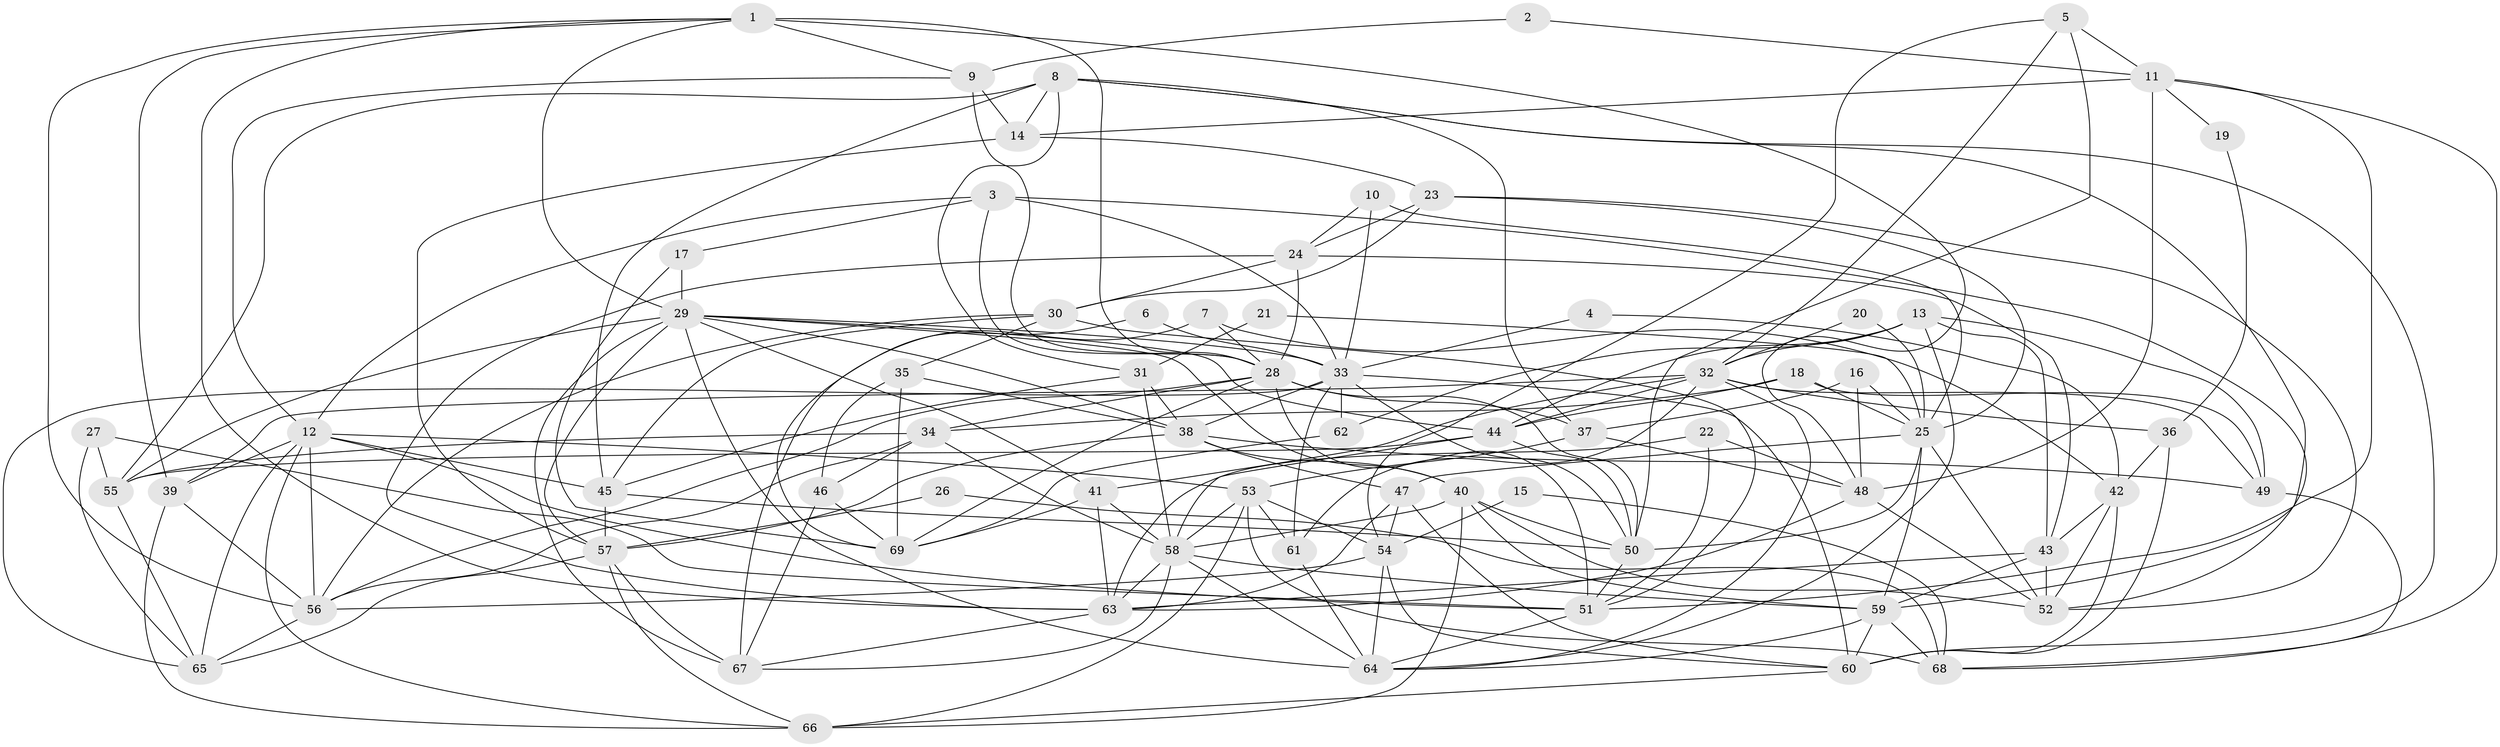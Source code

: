 // original degree distribution, {4: 0.2318840579710145, 3: 0.2463768115942029, 5: 0.2246376811594203, 6: 0.07971014492753623, 2: 0.16666666666666666, 9: 0.007246376811594203, 8: 0.028985507246376812, 7: 0.014492753623188406}
// Generated by graph-tools (version 1.1) at 2025/26/03/09/25 03:26:21]
// undirected, 69 vertices, 199 edges
graph export_dot {
graph [start="1"]
  node [color=gray90,style=filled];
  1;
  2;
  3;
  4;
  5;
  6;
  7;
  8;
  9;
  10;
  11;
  12;
  13;
  14;
  15;
  16;
  17;
  18;
  19;
  20;
  21;
  22;
  23;
  24;
  25;
  26;
  27;
  28;
  29;
  30;
  31;
  32;
  33;
  34;
  35;
  36;
  37;
  38;
  39;
  40;
  41;
  42;
  43;
  44;
  45;
  46;
  47;
  48;
  49;
  50;
  51;
  52;
  53;
  54;
  55;
  56;
  57;
  58;
  59;
  60;
  61;
  62;
  63;
  64;
  65;
  66;
  67;
  68;
  69;
  1 -- 9 [weight=1.0];
  1 -- 28 [weight=2.0];
  1 -- 29 [weight=1.0];
  1 -- 39 [weight=1.0];
  1 -- 48 [weight=1.0];
  1 -- 56 [weight=1.0];
  1 -- 63 [weight=1.0];
  2 -- 9 [weight=1.0];
  2 -- 11 [weight=1.0];
  3 -- 12 [weight=1.0];
  3 -- 17 [weight=1.0];
  3 -- 28 [weight=1.0];
  3 -- 33 [weight=1.0];
  3 -- 52 [weight=1.0];
  4 -- 33 [weight=1.0];
  4 -- 42 [weight=1.0];
  5 -- 11 [weight=1.0];
  5 -- 32 [weight=1.0];
  5 -- 50 [weight=1.0];
  5 -- 54 [weight=1.0];
  6 -- 33 [weight=1.0];
  6 -- 69 [weight=1.0];
  7 -- 28 [weight=1.0];
  7 -- 42 [weight=1.0];
  7 -- 67 [weight=1.0];
  8 -- 14 [weight=1.0];
  8 -- 31 [weight=1.0];
  8 -- 37 [weight=1.0];
  8 -- 45 [weight=1.0];
  8 -- 55 [weight=1.0];
  8 -- 59 [weight=1.0];
  8 -- 60 [weight=1.0];
  9 -- 12 [weight=1.0];
  9 -- 14 [weight=1.0];
  9 -- 28 [weight=1.0];
  10 -- 24 [weight=1.0];
  10 -- 25 [weight=1.0];
  10 -- 33 [weight=2.0];
  11 -- 14 [weight=1.0];
  11 -- 19 [weight=1.0];
  11 -- 48 [weight=1.0];
  11 -- 51 [weight=1.0];
  11 -- 68 [weight=1.0];
  12 -- 39 [weight=1.0];
  12 -- 45 [weight=1.0];
  12 -- 51 [weight=1.0];
  12 -- 53 [weight=1.0];
  12 -- 56 [weight=1.0];
  12 -- 65 [weight=1.0];
  12 -- 66 [weight=1.0];
  13 -- 32 [weight=1.0];
  13 -- 43 [weight=1.0];
  13 -- 44 [weight=1.0];
  13 -- 49 [weight=1.0];
  13 -- 62 [weight=1.0];
  13 -- 64 [weight=1.0];
  14 -- 23 [weight=1.0];
  14 -- 57 [weight=1.0];
  15 -- 54 [weight=1.0];
  15 -- 68 [weight=1.0];
  16 -- 25 [weight=1.0];
  16 -- 37 [weight=1.0];
  16 -- 48 [weight=1.0];
  17 -- 29 [weight=1.0];
  17 -- 69 [weight=1.0];
  18 -- 25 [weight=1.0];
  18 -- 34 [weight=1.0];
  18 -- 44 [weight=1.0];
  18 -- 49 [weight=1.0];
  19 -- 36 [weight=1.0];
  20 -- 25 [weight=1.0];
  20 -- 32 [weight=1.0];
  21 -- 25 [weight=1.0];
  21 -- 31 [weight=1.0];
  22 -- 48 [weight=1.0];
  22 -- 51 [weight=1.0];
  22 -- 63 [weight=1.0];
  23 -- 24 [weight=1.0];
  23 -- 25 [weight=1.0];
  23 -- 30 [weight=1.0];
  23 -- 52 [weight=1.0];
  24 -- 28 [weight=1.0];
  24 -- 30 [weight=1.0];
  24 -- 43 [weight=1.0];
  24 -- 63 [weight=1.0];
  25 -- 47 [weight=1.0];
  25 -- 50 [weight=1.0];
  25 -- 52 [weight=1.0];
  25 -- 59 [weight=1.0];
  26 -- 57 [weight=1.0];
  26 -- 68 [weight=1.0];
  27 -- 51 [weight=1.0];
  27 -- 55 [weight=1.0];
  27 -- 65 [weight=1.0];
  28 -- 34 [weight=1.0];
  28 -- 37 [weight=1.0];
  28 -- 50 [weight=1.0];
  28 -- 51 [weight=2.0];
  28 -- 56 [weight=1.0];
  28 -- 69 [weight=1.0];
  29 -- 33 [weight=1.0];
  29 -- 38 [weight=1.0];
  29 -- 40 [weight=1.0];
  29 -- 41 [weight=1.0];
  29 -- 44 [weight=1.0];
  29 -- 55 [weight=1.0];
  29 -- 57 [weight=1.0];
  29 -- 64 [weight=1.0];
  29 -- 67 [weight=1.0];
  30 -- 35 [weight=1.0];
  30 -- 45 [weight=2.0];
  30 -- 51 [weight=1.0];
  30 -- 56 [weight=1.0];
  31 -- 38 [weight=1.0];
  31 -- 45 [weight=1.0];
  31 -- 58 [weight=1.0];
  32 -- 36 [weight=1.0];
  32 -- 39 [weight=1.0];
  32 -- 41 [weight=1.0];
  32 -- 44 [weight=1.0];
  32 -- 49 [weight=1.0];
  32 -- 61 [weight=1.0];
  32 -- 64 [weight=1.0];
  33 -- 38 [weight=1.0];
  33 -- 50 [weight=1.0];
  33 -- 60 [weight=1.0];
  33 -- 61 [weight=1.0];
  33 -- 62 [weight=1.0];
  33 -- 65 [weight=1.0];
  34 -- 46 [weight=1.0];
  34 -- 55 [weight=1.0];
  34 -- 56 [weight=1.0];
  34 -- 58 [weight=1.0];
  35 -- 38 [weight=1.0];
  35 -- 46 [weight=1.0];
  35 -- 69 [weight=1.0];
  36 -- 42 [weight=1.0];
  36 -- 60 [weight=1.0];
  37 -- 48 [weight=1.0];
  37 -- 53 [weight=2.0];
  38 -- 40 [weight=1.0];
  38 -- 47 [weight=1.0];
  38 -- 49 [weight=1.0];
  38 -- 57 [weight=1.0];
  39 -- 56 [weight=1.0];
  39 -- 66 [weight=1.0];
  40 -- 50 [weight=1.0];
  40 -- 52 [weight=1.0];
  40 -- 58 [weight=1.0];
  40 -- 59 [weight=1.0];
  40 -- 66 [weight=1.0];
  41 -- 58 [weight=1.0];
  41 -- 63 [weight=1.0];
  41 -- 69 [weight=1.0];
  42 -- 43 [weight=1.0];
  42 -- 52 [weight=1.0];
  42 -- 60 [weight=1.0];
  43 -- 52 [weight=1.0];
  43 -- 59 [weight=2.0];
  43 -- 63 [weight=1.0];
  44 -- 50 [weight=1.0];
  44 -- 55 [weight=2.0];
  44 -- 58 [weight=1.0];
  45 -- 50 [weight=1.0];
  45 -- 57 [weight=1.0];
  46 -- 67 [weight=1.0];
  46 -- 69 [weight=1.0];
  47 -- 54 [weight=1.0];
  47 -- 60 [weight=1.0];
  47 -- 63 [weight=1.0];
  48 -- 52 [weight=1.0];
  48 -- 63 [weight=1.0];
  49 -- 68 [weight=1.0];
  50 -- 51 [weight=1.0];
  51 -- 64 [weight=1.0];
  53 -- 54 [weight=1.0];
  53 -- 58 [weight=1.0];
  53 -- 61 [weight=1.0];
  53 -- 66 [weight=1.0];
  53 -- 68 [weight=1.0];
  54 -- 56 [weight=1.0];
  54 -- 60 [weight=1.0];
  54 -- 64 [weight=1.0];
  55 -- 65 [weight=1.0];
  56 -- 65 [weight=1.0];
  57 -- 65 [weight=1.0];
  57 -- 66 [weight=1.0];
  57 -- 67 [weight=1.0];
  58 -- 59 [weight=1.0];
  58 -- 63 [weight=1.0];
  58 -- 64 [weight=1.0];
  58 -- 67 [weight=1.0];
  59 -- 60 [weight=1.0];
  59 -- 64 [weight=1.0];
  59 -- 68 [weight=1.0];
  60 -- 66 [weight=1.0];
  61 -- 64 [weight=1.0];
  62 -- 69 [weight=1.0];
  63 -- 67 [weight=1.0];
}
